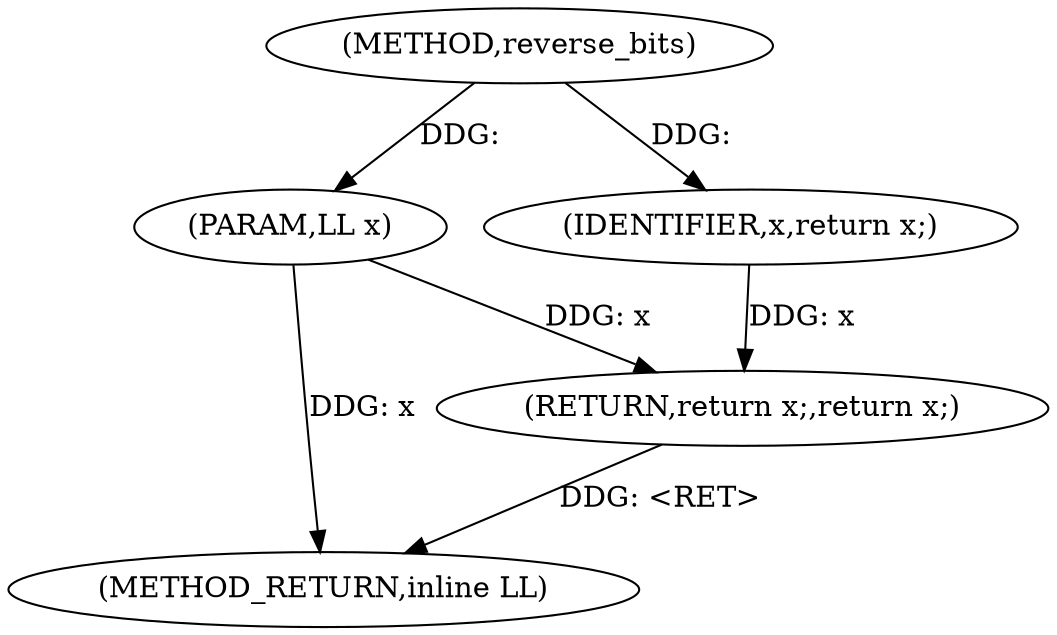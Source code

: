 digraph "reverse_bits" {  
"1001715" [label = "(METHOD,reverse_bits)" ]
"1001720" [label = "(METHOD_RETURN,inline LL)" ]
"1001716" [label = "(PARAM,LL x)" ]
"1001718" [label = "(RETURN,return x;,return x;)" ]
"1001719" [label = "(IDENTIFIER,x,return x;)" ]
  "1001716" -> "1001720"  [ label = "DDG: x"] 
  "1001718" -> "1001720"  [ label = "DDG: <RET>"] 
  "1001715" -> "1001716"  [ label = "DDG: "] 
  "1001719" -> "1001718"  [ label = "DDG: x"] 
  "1001716" -> "1001718"  [ label = "DDG: x"] 
  "1001715" -> "1001719"  [ label = "DDG: "] 
}
